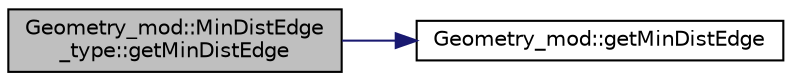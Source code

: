 digraph "Geometry_mod::MinDistEdge_type::getMinDistEdge"
{
 // LATEX_PDF_SIZE
  edge [fontname="Helvetica",fontsize="10",labelfontname="Helvetica",labelfontsize="10"];
  node [fontname="Helvetica",fontsize="10",shape=record];
  rankdir="LR";
  Node1 [label="Geometry_mod::MinDistEdge\l_type::getMinDistEdge",height=0.2,width=0.4,color="black", fillcolor="grey75", style="filled", fontcolor="black",tooltip=" "];
  Node1 -> Node2 [color="midnightblue",fontsize="10",style="solid",fontname="Helvetica"];
  Node2 [label="Geometry_mod::getMinDistEdge",height=0.2,width=0.4,color="black", fillcolor="white", style="filled",URL="$namespaceGeometry__mod.html#acd1c6ac32d825ffb7d383f44f858ce9f",tooltip=" "];
}
